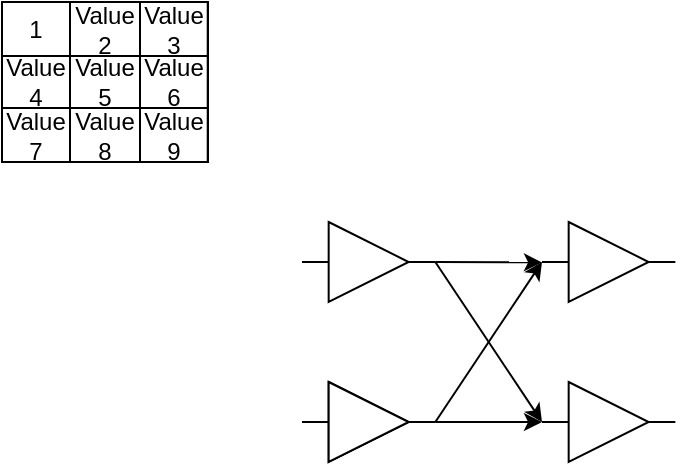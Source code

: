 <mxfile version="24.3.0" type="github">
  <diagram id="C5RBs43oDa-KdzZeNtuy" name="Page-1">
    <mxGraphModel dx="781" dy="423" grid="1" gridSize="10" guides="1" tooltips="1" connect="1" arrows="1" fold="1" page="1" pageScale="1" pageWidth="1169" pageHeight="827" math="0" shadow="0">
      <root>
        <mxCell id="WIyWlLk6GJQsqaUBKTNV-0" />
        <mxCell id="WIyWlLk6GJQsqaUBKTNV-1" parent="WIyWlLk6GJQsqaUBKTNV-0" />
        <mxCell id="LLCsSia3MjpJeiBKYf-Y-13" value="" style="childLayout=tableLayout;recursiveResize=0;shadow=0;fillColor=none;" vertex="1" parent="WIyWlLk6GJQsqaUBKTNV-1">
          <mxGeometry x="10" y="10" width="102.86" height="80" as="geometry" />
        </mxCell>
        <mxCell id="LLCsSia3MjpJeiBKYf-Y-14" value="" style="shape=tableRow;horizontal=0;startSize=0;swimlaneHead=0;swimlaneBody=0;top=0;left=0;bottom=0;right=0;dropTarget=0;collapsible=0;recursiveResize=0;expand=0;fontStyle=0;fillColor=none;strokeColor=inherit;" vertex="1" parent="LLCsSia3MjpJeiBKYf-Y-13">
          <mxGeometry width="102.86" height="27" as="geometry" />
        </mxCell>
        <mxCell id="LLCsSia3MjpJeiBKYf-Y-15" value="1" style="connectable=0;recursiveResize=0;strokeColor=inherit;fillColor=none;align=center;whiteSpace=wrap;html=1;" vertex="1" parent="LLCsSia3MjpJeiBKYf-Y-14">
          <mxGeometry width="34" height="27" as="geometry">
            <mxRectangle width="34" height="27" as="alternateBounds" />
          </mxGeometry>
        </mxCell>
        <mxCell id="LLCsSia3MjpJeiBKYf-Y-16" value="Value 2" style="connectable=0;recursiveResize=0;strokeColor=inherit;fillColor=none;align=center;whiteSpace=wrap;html=1;" vertex="1" parent="LLCsSia3MjpJeiBKYf-Y-14">
          <mxGeometry x="34" width="35" height="27" as="geometry">
            <mxRectangle width="35" height="27" as="alternateBounds" />
          </mxGeometry>
        </mxCell>
        <mxCell id="LLCsSia3MjpJeiBKYf-Y-17" value="Value 3" style="connectable=0;recursiveResize=0;strokeColor=inherit;fillColor=none;align=center;whiteSpace=wrap;html=1;" vertex="1" parent="LLCsSia3MjpJeiBKYf-Y-14">
          <mxGeometry x="69" width="34" height="27" as="geometry">
            <mxRectangle width="34" height="27" as="alternateBounds" />
          </mxGeometry>
        </mxCell>
        <mxCell id="LLCsSia3MjpJeiBKYf-Y-18" style="shape=tableRow;horizontal=0;startSize=0;swimlaneHead=0;swimlaneBody=0;top=0;left=0;bottom=0;right=0;dropTarget=0;collapsible=0;recursiveResize=0;expand=0;fontStyle=0;fillColor=none;strokeColor=inherit;" vertex="1" parent="LLCsSia3MjpJeiBKYf-Y-13">
          <mxGeometry y="27" width="102.86" height="26" as="geometry" />
        </mxCell>
        <mxCell id="LLCsSia3MjpJeiBKYf-Y-19" value="Value 4" style="connectable=0;recursiveResize=0;strokeColor=inherit;fillColor=none;align=center;whiteSpace=wrap;html=1;" vertex="1" parent="LLCsSia3MjpJeiBKYf-Y-18">
          <mxGeometry width="34" height="26" as="geometry">
            <mxRectangle width="34" height="26" as="alternateBounds" />
          </mxGeometry>
        </mxCell>
        <mxCell id="LLCsSia3MjpJeiBKYf-Y-20" value="Value 5" style="connectable=0;recursiveResize=0;strokeColor=inherit;fillColor=none;align=center;whiteSpace=wrap;html=1;" vertex="1" parent="LLCsSia3MjpJeiBKYf-Y-18">
          <mxGeometry x="34" width="35" height="26" as="geometry">
            <mxRectangle width="35" height="26" as="alternateBounds" />
          </mxGeometry>
        </mxCell>
        <mxCell id="LLCsSia3MjpJeiBKYf-Y-21" value="Value 6" style="connectable=0;recursiveResize=0;strokeColor=inherit;fillColor=none;align=center;whiteSpace=wrap;html=1;" vertex="1" parent="LLCsSia3MjpJeiBKYf-Y-18">
          <mxGeometry x="69" width="34" height="26" as="geometry">
            <mxRectangle width="34" height="26" as="alternateBounds" />
          </mxGeometry>
        </mxCell>
        <mxCell id="LLCsSia3MjpJeiBKYf-Y-22" style="shape=tableRow;horizontal=0;startSize=0;swimlaneHead=0;swimlaneBody=0;top=0;left=0;bottom=0;right=0;dropTarget=0;collapsible=0;recursiveResize=0;expand=0;fontStyle=0;fillColor=none;strokeColor=inherit;" vertex="1" parent="LLCsSia3MjpJeiBKYf-Y-13">
          <mxGeometry y="53" width="102.86" height="27" as="geometry" />
        </mxCell>
        <mxCell id="LLCsSia3MjpJeiBKYf-Y-23" value="Value 7" style="connectable=0;recursiveResize=0;strokeColor=inherit;fillColor=none;align=center;whiteSpace=wrap;html=1;" vertex="1" parent="LLCsSia3MjpJeiBKYf-Y-22">
          <mxGeometry width="34" height="27" as="geometry">
            <mxRectangle width="34" height="27" as="alternateBounds" />
          </mxGeometry>
        </mxCell>
        <mxCell id="LLCsSia3MjpJeiBKYf-Y-24" value="Value 8" style="connectable=0;recursiveResize=0;strokeColor=inherit;fillColor=none;align=center;whiteSpace=wrap;html=1;" vertex="1" parent="LLCsSia3MjpJeiBKYf-Y-22">
          <mxGeometry x="34" width="35" height="27" as="geometry">
            <mxRectangle width="35" height="27" as="alternateBounds" />
          </mxGeometry>
        </mxCell>
        <mxCell id="LLCsSia3MjpJeiBKYf-Y-25" value="Value 9" style="connectable=0;recursiveResize=0;strokeColor=inherit;fillColor=none;align=center;whiteSpace=wrap;html=1;" vertex="1" parent="LLCsSia3MjpJeiBKYf-Y-22">
          <mxGeometry x="69" width="34" height="27" as="geometry">
            <mxRectangle width="34" height="27" as="alternateBounds" />
          </mxGeometry>
        </mxCell>
        <mxCell id="LLCsSia3MjpJeiBKYf-Y-46" style="rounded=0;orthogonalLoop=1;jettySize=auto;html=1;entryX=0;entryY=0.5;entryDx=0;entryDy=0;exitX=1;exitY=0.5;exitDx=0;exitDy=0;shadow=0;" edge="1" parent="WIyWlLk6GJQsqaUBKTNV-1" source="LLCsSia3MjpJeiBKYf-Y-42" target="LLCsSia3MjpJeiBKYf-Y-45">
          <mxGeometry relative="1" as="geometry" />
        </mxCell>
        <mxCell id="LLCsSia3MjpJeiBKYf-Y-48" style="rounded=0;orthogonalLoop=1;jettySize=auto;html=1;exitX=1;exitY=0.5;exitDx=0;exitDy=0;shadow=0;" edge="1" parent="WIyWlLk6GJQsqaUBKTNV-1" source="LLCsSia3MjpJeiBKYf-Y-42">
          <mxGeometry relative="1" as="geometry">
            <mxPoint x="280" y="140.2" as="targetPoint" />
          </mxGeometry>
        </mxCell>
        <mxCell id="LLCsSia3MjpJeiBKYf-Y-42" value="" style="verticalLabelPosition=bottom;shadow=0;dashed=0;align=center;html=1;verticalAlign=top;shape=mxgraph.electrical.logic_gates.buffer2;" vertex="1" parent="WIyWlLk6GJQsqaUBKTNV-1">
          <mxGeometry x="160" y="120" width="66.67" height="40" as="geometry" />
        </mxCell>
        <mxCell id="LLCsSia3MjpJeiBKYf-Y-47" style="rounded=0;orthogonalLoop=1;jettySize=auto;html=1;exitX=1;exitY=0.5;exitDx=0;exitDy=0;entryX=0;entryY=0.5;entryDx=0;entryDy=0;shadow=0;" edge="1" parent="WIyWlLk6GJQsqaUBKTNV-1" source="LLCsSia3MjpJeiBKYf-Y-43" target="LLCsSia3MjpJeiBKYf-Y-44">
          <mxGeometry relative="1" as="geometry" />
        </mxCell>
        <mxCell id="LLCsSia3MjpJeiBKYf-Y-43" value="" style="verticalLabelPosition=bottom;shadow=0;dashed=0;align=center;html=1;verticalAlign=top;shape=mxgraph.electrical.logic_gates.buffer2;" vertex="1" parent="WIyWlLk6GJQsqaUBKTNV-1">
          <mxGeometry x="160" y="200" width="66.67" height="40" as="geometry" />
        </mxCell>
        <mxCell id="LLCsSia3MjpJeiBKYf-Y-44" value="" style="verticalLabelPosition=bottom;shadow=0;dashed=0;align=center;html=1;verticalAlign=top;shape=mxgraph.electrical.logic_gates.buffer2;" vertex="1" parent="WIyWlLk6GJQsqaUBKTNV-1">
          <mxGeometry x="280" y="120" width="66.67" height="40" as="geometry" />
        </mxCell>
        <mxCell id="LLCsSia3MjpJeiBKYf-Y-45" value="" style="verticalLabelPosition=bottom;shadow=0;dashed=0;align=center;html=1;verticalAlign=top;shape=mxgraph.electrical.logic_gates.buffer2;" vertex="1" parent="WIyWlLk6GJQsqaUBKTNV-1">
          <mxGeometry x="280" y="200" width="66.67" height="40" as="geometry" />
        </mxCell>
        <mxCell id="LLCsSia3MjpJeiBKYf-Y-50" style="rounded=0;orthogonalLoop=1;jettySize=auto;html=1;exitX=1;exitY=0.5;exitDx=0;exitDy=0;entryX=0;entryY=0.5;entryDx=0;entryDy=0;shadow=0;" edge="1" parent="WIyWlLk6GJQsqaUBKTNV-1" source="LLCsSia3MjpJeiBKYf-Y-49" target="LLCsSia3MjpJeiBKYf-Y-45">
          <mxGeometry relative="1" as="geometry" />
        </mxCell>
        <mxCell id="LLCsSia3MjpJeiBKYf-Y-49" value="" style="verticalLabelPosition=bottom;shadow=0;dashed=0;align=center;html=1;verticalAlign=top;shape=mxgraph.electrical.logic_gates.buffer2;" vertex="1" parent="WIyWlLk6GJQsqaUBKTNV-1">
          <mxGeometry x="160" y="200" width="66.67" height="40" as="geometry" />
        </mxCell>
      </root>
    </mxGraphModel>
  </diagram>
</mxfile>
